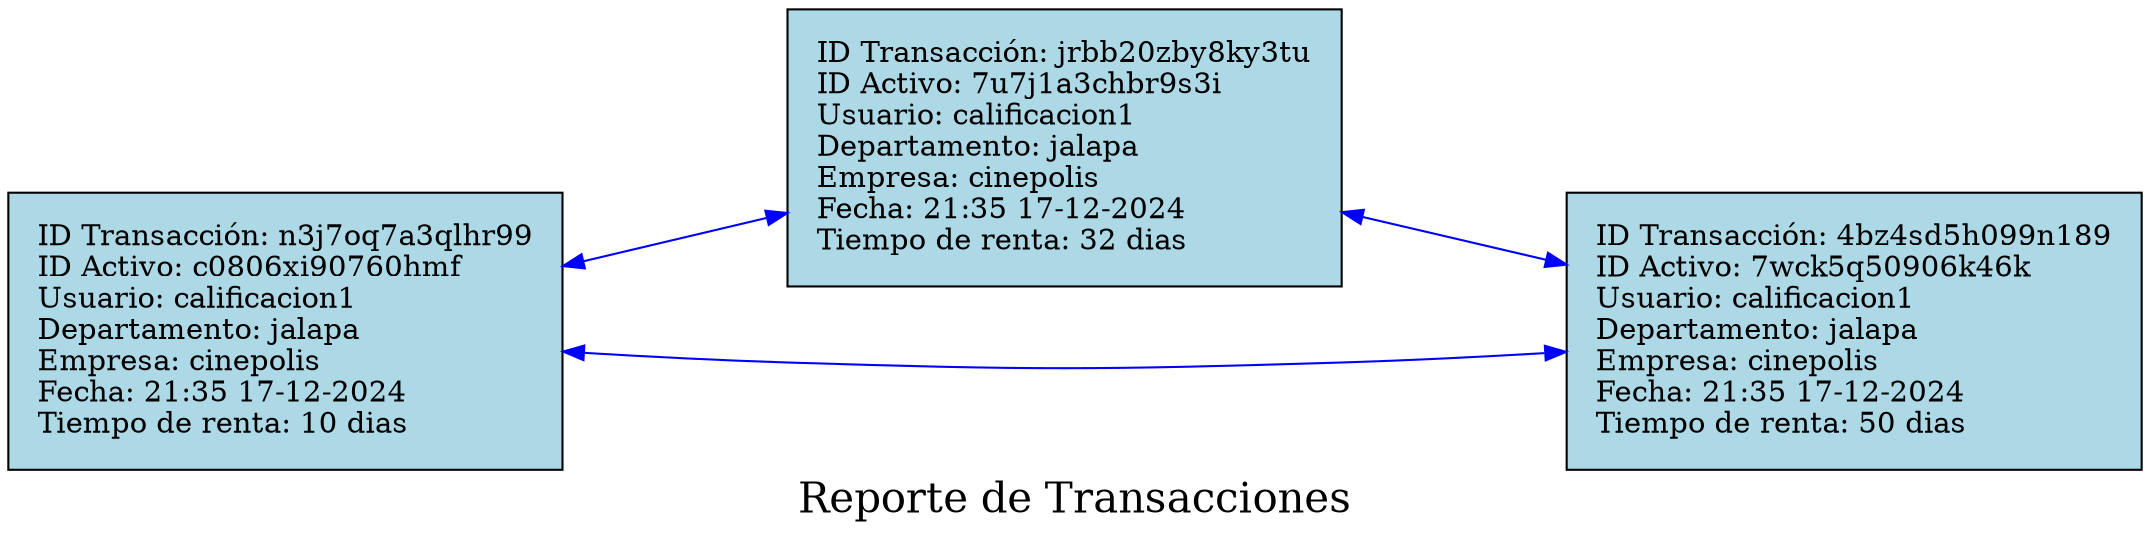 digraph listita {
rankdir=LR;node [shape=record, style=filled, fillcolor=lightblue, margin=0.2];
edge [style=solid, color=blue];
graph [ranksep=1.5, nodesep=1];
graph [label="Reporte de Transacciones", fontsize=20, fontcolor=black];
"n3j7oq7a3qlhr99" [label="{ID Transacción: n3j7oq7a3qlhr99\lID Activo: c0806xi90760hmf\lUsuario: calificacion1\lDepartamento: jalapa\lEmpresa: cinepolis\lFecha: 21:35 17-12-2024\lTiempo de renta: 10 dias\l}"];
"n3j7oq7a3qlhr99" -> "jrbb20zby8ky3tu"[dir=both];
"jrbb20zby8ky3tu" [label="{ID Transacción: jrbb20zby8ky3tu\lID Activo: 7u7j1a3chbr9s3i\lUsuario: calificacion1\lDepartamento: jalapa\lEmpresa: cinepolis\lFecha: 21:35 17-12-2024\lTiempo de renta: 32 dias\l}"];
"jrbb20zby8ky3tu" -> "4bz4sd5h099n189"[dir=both];
"4bz4sd5h099n189" [label="{ID Transacción: 4bz4sd5h099n189\lID Activo: 7wck5q50906k46k\lUsuario: calificacion1\lDepartamento: jalapa\lEmpresa: cinepolis\lFecha: 21:35 17-12-2024\lTiempo de renta: 50 dias\l}"];
"4bz4sd5h099n189" -> "n3j7oq7a3qlhr99"[dir=both];
}
